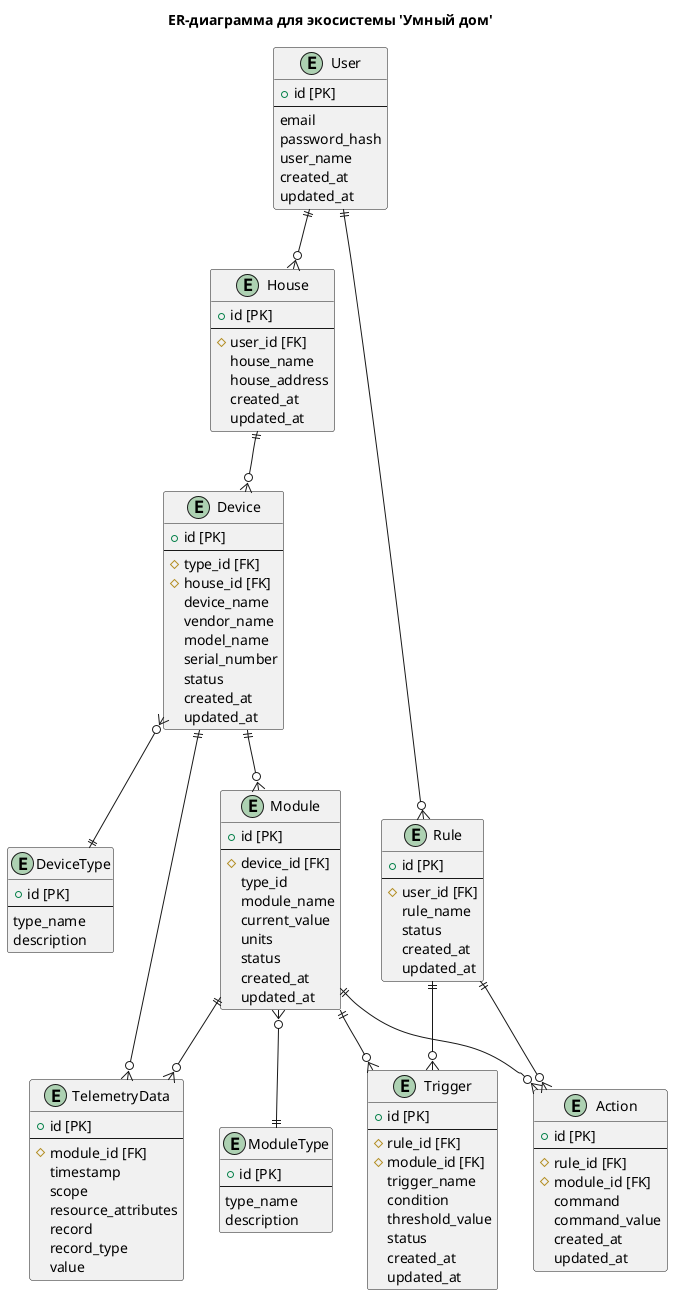 @startuml
title "ER-диаграмма для экосистемы 'Умный дом'"

' Сущности
entity "User" as users {
  + id [PK]
  --
  email
  password_hash
  user_name
  created_at
  updated_at
}

entity "House" as houses {
  + id [PK]
  --
  # user_id [FK]
  house_name
  house_address
  created_at
  updated_at
}

entity "Device" as devices {
  + id [PK]
  --
  # type_id [FK]
  # house_id [FK]
  device_name
  vendor_name
  model_name
  serial_number
  status
  created_at
  updated_at
}

entity "DeviceType" as devicetypes {
  + id [PK]
  --
  type_name
  description
}

entity "Module" as modules {
    + id [PK]
    --
    # device_id [FK]
    type_id
    module_name
    current_value
    units
    status
    created_at
    updated_at
}

entity "ModuleType" as moduletypes {
  + id [PK]
  --
  type_name
  description
}

entity "TelemetryData" as telemetry {
    + id [PK]
    --
    # module_id [FK]
    timestamp
    scope
    resource_attributes
    record
    record_type
    value
}

entity "Rule" as rules {
    + id [PK]
    --
    # user_id [FK]
    rule_name
    status
    created_at
    updated_at
}

entity "Trigger" as triggers {
    + id [PK]
    --
    # rule_id [FK]
    # module_id [FK]
    trigger_name
    condition
    threshold_value
    status
    created_at
    updated_at
}

entity "Action" as actions {
    + id [PK]
    --
    # rule_id [FK]
    # module_id [FK]
    command
    command_value
    created_at
    updated_at
}


' Связи
users   ||--o{ houses
users   ||--o{ rules
houses  ||--o{ devices
devices }o--|| devicetypes
devices ||--o{ modules
devices ||--o{ telemetry
modules }o--|| moduletypes
modules ||--o{ telemetry
modules ||--o{ triggers
modules ||--o{ actions
rules   ||--o{ triggers
rules   ||--o{ actions

@enduml